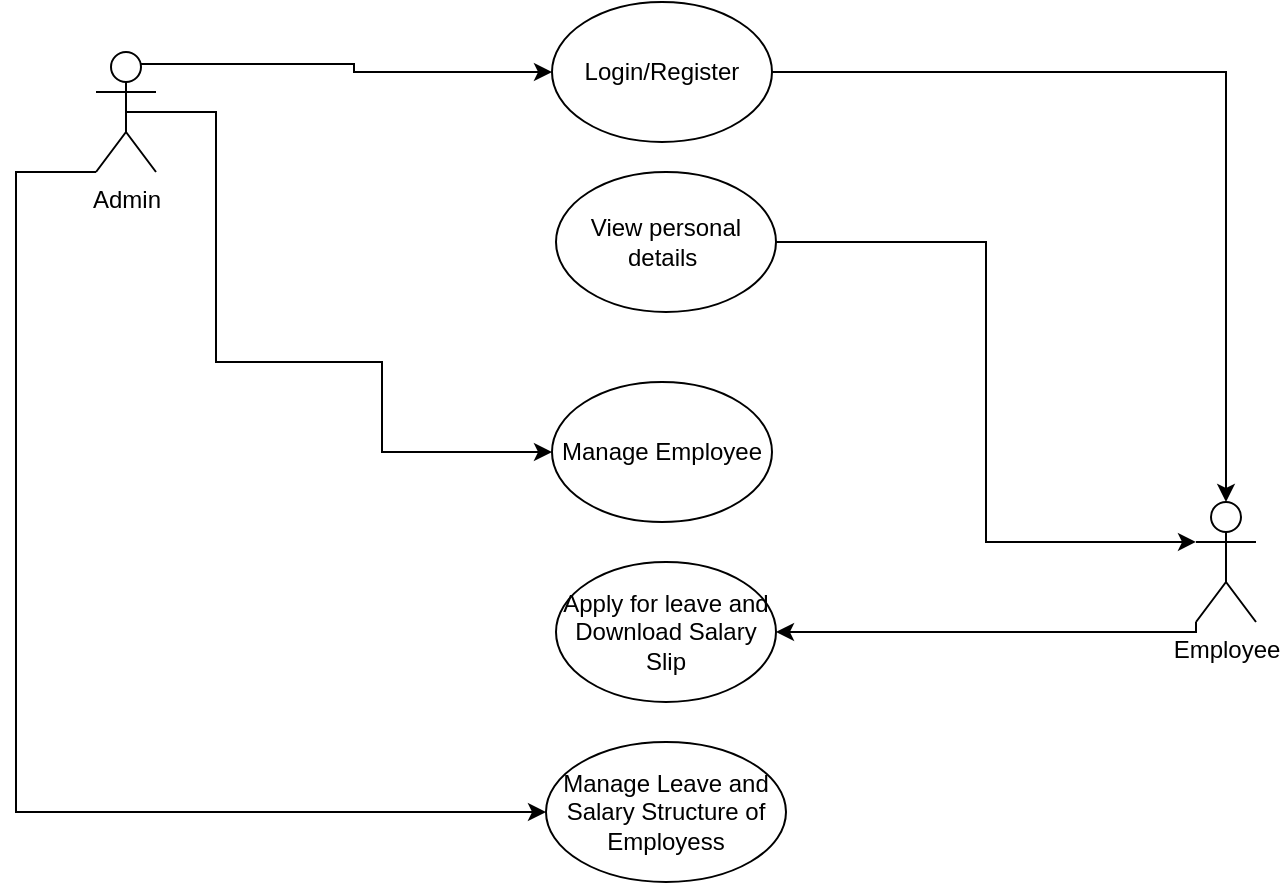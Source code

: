<mxfile version="23.0.2" type="device">
  <diagram name="Page-1" id="LfzGGOmJTFBn77U55ggR">
    <mxGraphModel dx="1036" dy="606" grid="1" gridSize="10" guides="1" tooltips="1" connect="1" arrows="1" fold="1" page="1" pageScale="1" pageWidth="726" pageHeight="379" math="0" shadow="0">
      <root>
        <mxCell id="0" />
        <mxCell id="1" parent="0" />
        <mxCell id="qbukvCbgXA-Ckh_LrVD_-8" style="edgeStyle=orthogonalEdgeStyle;rounded=0;orthogonalLoop=1;jettySize=auto;html=1;exitX=0.75;exitY=0.1;exitDx=0;exitDy=0;exitPerimeter=0;entryX=0;entryY=0.5;entryDx=0;entryDy=0;" edge="1" parent="1" source="qbukvCbgXA-Ckh_LrVD_-1" target="qbukvCbgXA-Ckh_LrVD_-3">
          <mxGeometry relative="1" as="geometry" />
        </mxCell>
        <mxCell id="qbukvCbgXA-Ckh_LrVD_-10" style="edgeStyle=orthogonalEdgeStyle;rounded=0;orthogonalLoop=1;jettySize=auto;html=1;exitX=0.5;exitY=0.5;exitDx=0;exitDy=0;exitPerimeter=0;entryX=0;entryY=0.5;entryDx=0;entryDy=0;" edge="1" parent="1" source="qbukvCbgXA-Ckh_LrVD_-1" target="qbukvCbgXA-Ckh_LrVD_-6">
          <mxGeometry relative="1" as="geometry">
            <Array as="points">
              <mxPoint x="140" y="55" />
              <mxPoint x="140" y="180" />
              <mxPoint x="223" y="180" />
              <mxPoint x="223" y="225" />
            </Array>
          </mxGeometry>
        </mxCell>
        <mxCell id="qbukvCbgXA-Ckh_LrVD_-12" style="edgeStyle=orthogonalEdgeStyle;rounded=0;orthogonalLoop=1;jettySize=auto;html=1;exitX=0;exitY=1;exitDx=0;exitDy=0;exitPerimeter=0;entryX=0;entryY=0.5;entryDx=0;entryDy=0;" edge="1" parent="1" source="qbukvCbgXA-Ckh_LrVD_-1" target="qbukvCbgXA-Ckh_LrVD_-7">
          <mxGeometry relative="1" as="geometry">
            <Array as="points">
              <mxPoint x="40" y="85" />
              <mxPoint x="40" y="405" />
            </Array>
          </mxGeometry>
        </mxCell>
        <mxCell id="qbukvCbgXA-Ckh_LrVD_-1" value="Admin" style="shape=umlActor;verticalLabelPosition=bottom;verticalAlign=top;html=1;outlineConnect=0;" vertex="1" parent="1">
          <mxGeometry x="80" y="25" width="30" height="60" as="geometry" />
        </mxCell>
        <mxCell id="qbukvCbgXA-Ckh_LrVD_-16" style="edgeStyle=orthogonalEdgeStyle;rounded=0;orthogonalLoop=1;jettySize=auto;html=1;exitX=0;exitY=1;exitDx=0;exitDy=0;exitPerimeter=0;entryX=1;entryY=0.5;entryDx=0;entryDy=0;" edge="1" parent="1" source="qbukvCbgXA-Ckh_LrVD_-2" target="qbukvCbgXA-Ckh_LrVD_-15">
          <mxGeometry relative="1" as="geometry">
            <Array as="points">
              <mxPoint x="630" y="315" />
            </Array>
          </mxGeometry>
        </mxCell>
        <mxCell id="qbukvCbgXA-Ckh_LrVD_-2" value="Employee" style="shape=umlActor;verticalLabelPosition=bottom;verticalAlign=top;html=1;outlineConnect=0;" vertex="1" parent="1">
          <mxGeometry x="630" y="250" width="30" height="60" as="geometry" />
        </mxCell>
        <mxCell id="qbukvCbgXA-Ckh_LrVD_-13" style="edgeStyle=orthogonalEdgeStyle;rounded=0;orthogonalLoop=1;jettySize=auto;html=1;exitX=1;exitY=0.5;exitDx=0;exitDy=0;" edge="1" parent="1" source="qbukvCbgXA-Ckh_LrVD_-3" target="qbukvCbgXA-Ckh_LrVD_-2">
          <mxGeometry relative="1" as="geometry" />
        </mxCell>
        <mxCell id="qbukvCbgXA-Ckh_LrVD_-3" value="Login/Register" style="ellipse;whiteSpace=wrap;html=1;" vertex="1" parent="1">
          <mxGeometry x="308" width="110" height="70" as="geometry" />
        </mxCell>
        <mxCell id="qbukvCbgXA-Ckh_LrVD_-5" value="View personal details&amp;nbsp;" style="ellipse;whiteSpace=wrap;html=1;" vertex="1" parent="1">
          <mxGeometry x="310" y="85" width="110" height="70" as="geometry" />
        </mxCell>
        <mxCell id="qbukvCbgXA-Ckh_LrVD_-6" value="Manage Employee" style="ellipse;whiteSpace=wrap;html=1;" vertex="1" parent="1">
          <mxGeometry x="308" y="190" width="110" height="70" as="geometry" />
        </mxCell>
        <mxCell id="qbukvCbgXA-Ckh_LrVD_-7" value="Manage Leave and Salary Structure of Employess" style="ellipse;whiteSpace=wrap;html=1;" vertex="1" parent="1">
          <mxGeometry x="305" y="370" width="120" height="70" as="geometry" />
        </mxCell>
        <mxCell id="qbukvCbgXA-Ckh_LrVD_-14" style="edgeStyle=orthogonalEdgeStyle;rounded=0;orthogonalLoop=1;jettySize=auto;html=1;exitX=1;exitY=0.5;exitDx=0;exitDy=0;entryX=0;entryY=0.333;entryDx=0;entryDy=0;entryPerimeter=0;" edge="1" parent="1" source="qbukvCbgXA-Ckh_LrVD_-5" target="qbukvCbgXA-Ckh_LrVD_-2">
          <mxGeometry relative="1" as="geometry" />
        </mxCell>
        <mxCell id="qbukvCbgXA-Ckh_LrVD_-15" value="Apply for leave and Download Salary Slip" style="ellipse;whiteSpace=wrap;html=1;" vertex="1" parent="1">
          <mxGeometry x="310" y="280" width="110" height="70" as="geometry" />
        </mxCell>
      </root>
    </mxGraphModel>
  </diagram>
</mxfile>

